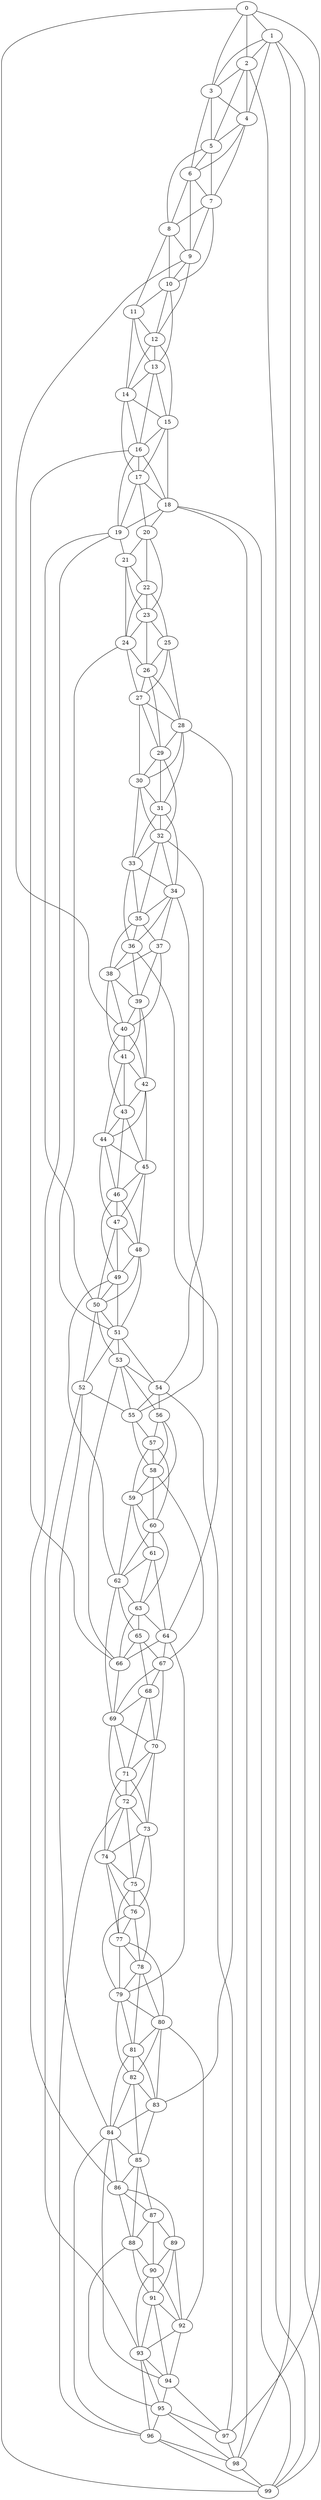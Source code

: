 strict graph "watts_strogatz_graph(100,6,0.1)" {
0;
1;
2;
3;
4;
5;
6;
7;
8;
9;
10;
11;
12;
13;
14;
15;
16;
17;
18;
19;
20;
21;
22;
23;
24;
25;
26;
27;
28;
29;
30;
31;
32;
33;
34;
35;
36;
37;
38;
39;
40;
41;
42;
43;
44;
45;
46;
47;
48;
49;
50;
51;
52;
53;
54;
55;
56;
57;
58;
59;
60;
61;
62;
63;
64;
65;
66;
67;
68;
69;
70;
71;
72;
73;
74;
75;
76;
77;
78;
79;
80;
81;
82;
83;
84;
85;
86;
87;
88;
89;
90;
91;
92;
93;
94;
95;
96;
97;
98;
99;
0 -- 1  [is_available=True, prob="0.945675697075"];
0 -- 2  [is_available=True, prob="0.588497943268"];
0 -- 3  [is_available=True, prob="0.973732376811"];
0 -- 97  [is_available=True, prob="0.689783052143"];
0 -- 99  [is_available=True, prob="1.0"];
1 -- 2  [is_available=True, prob="0.0608425571659"];
1 -- 99  [is_available=True, prob="1.0"];
1 -- 4  [is_available=True, prob="1.0"];
1 -- 98  [is_available=True, prob="1.0"];
1 -- 3  [is_available=True, prob="1.0"];
2 -- 3  [is_available=True, prob="1.0"];
2 -- 4  [is_available=True, prob="0.027327193284"];
2 -- 5  [is_available=True, prob="0.991213503149"];
2 -- 99  [is_available=True, prob="0.872320473351"];
3 -- 4  [is_available=True, prob="0.470638281699"];
3 -- 5  [is_available=True, prob="1.0"];
3 -- 6  [is_available=True, prob="0.174174660132"];
4 -- 5  [is_available=True, prob="0.388003203139"];
4 -- 6  [is_available=True, prob="0.487044724969"];
4 -- 7  [is_available=True, prob="1.0"];
5 -- 6  [is_available=True, prob="1.0"];
5 -- 7  [is_available=True, prob="0.819592998545"];
5 -- 8  [is_available=True, prob="1.0"];
6 -- 7  [is_available=True, prob="0.981182528527"];
6 -- 8  [is_available=True, prob="0.498811730705"];
6 -- 9  [is_available=True, prob="1.0"];
7 -- 8  [is_available=True, prob="0.145121958346"];
7 -- 9  [is_available=True, prob="0.231389432354"];
7 -- 10  [is_available=True, prob="1.0"];
8 -- 9  [is_available=True, prob="0.956679931054"];
8 -- 10  [is_available=True, prob="0.696807283495"];
8 -- 11  [is_available=True, prob="0.305289095011"];
9 -- 10  [is_available=True, prob="0.114063756074"];
9 -- 12  [is_available=True, prob="1.0"];
9 -- 40  [is_available=True, prob="0.0715410196385"];
10 -- 11  [is_available=True, prob="1.0"];
10 -- 12  [is_available=True, prob="0.269304677225"];
10 -- 13  [is_available=True, prob="0.841454812121"];
11 -- 12  [is_available=True, prob="0.0653610785214"];
11 -- 13  [is_available=True, prob="1.0"];
11 -- 14  [is_available=True, prob="0.84863083767"];
12 -- 13  [is_available=True, prob="0.747642590193"];
12 -- 14  [is_available=True, prob="0.32120613563"];
12 -- 15  [is_available=True, prob="0.0228906921652"];
13 -- 14  [is_available=True, prob="1.0"];
13 -- 15  [is_available=True, prob="0.986683253302"];
13 -- 16  [is_available=True, prob="0.562858831762"];
14 -- 15  [is_available=True, prob="0.126986266287"];
14 -- 16  [is_available=True, prob="0.332332724796"];
14 -- 17  [is_available=True, prob="1.0"];
15 -- 16  [is_available=True, prob="0.413339140205"];
15 -- 17  [is_available=True, prob="1.0"];
15 -- 18  [is_available=True, prob="0.199582258877"];
16 -- 66  [is_available=True, prob="0.340084423833"];
16 -- 17  [is_available=True, prob="0.0289193263763"];
16 -- 18  [is_available=True, prob="1.0"];
16 -- 19  [is_available=True, prob="0.707554942275"];
17 -- 18  [is_available=True, prob="1.0"];
17 -- 19  [is_available=True, prob="0.56606208042"];
17 -- 20  [is_available=True, prob="0.0109122606501"];
18 -- 98  [is_available=True, prob="0.0963839085555"];
18 -- 99  [is_available=True, prob="0.232988064491"];
18 -- 19  [is_available=True, prob="0.749822211949"];
18 -- 20  [is_available=True, prob="1.0"];
19 -- 50  [is_available=True, prob="1.0"];
19 -- 21  [is_available=True, prob="0.771954395785"];
19 -- 86  [is_available=True, prob="0.314069850915"];
20 -- 21  [is_available=True, prob="0.152846079217"];
20 -- 22  [is_available=True, prob="0.126968589327"];
20 -- 23  [is_available=True, prob="1.0"];
21 -- 22  [is_available=True, prob="0.04142705327"];
21 -- 23  [is_available=True, prob="0.745156470543"];
21 -- 24  [is_available=True, prob="0.347204211838"];
22 -- 23  [is_available=True, prob="0.50382352436"];
22 -- 24  [is_available=True, prob="0.453630317058"];
22 -- 25  [is_available=True, prob="0.779499186069"];
23 -- 24  [is_available=True, prob="1.0"];
23 -- 25  [is_available=True, prob="0.94669092892"];
23 -- 26  [is_available=True, prob="0.437830259145"];
24 -- 51  [is_available=True, prob="0.867730947449"];
24 -- 26  [is_available=True, prob="0.542914784797"];
24 -- 27  [is_available=True, prob="0.139512933944"];
25 -- 26  [is_available=True, prob="0.949264686526"];
25 -- 27  [is_available=True, prob="1.0"];
25 -- 28  [is_available=True, prob="0.00516489860718"];
26 -- 27  [is_available=True, prob="0.857359939592"];
26 -- 28  [is_available=True, prob="0.591956399939"];
26 -- 29  [is_available=True, prob="0.130229966007"];
27 -- 28  [is_available=True, prob="1.0"];
27 -- 29  [is_available=True, prob="0.466284853635"];
27 -- 30  [is_available=True, prob="1.0"];
28 -- 83  [is_available=True, prob="0.757420600323"];
28 -- 29  [is_available=True, prob="0.963289730389"];
28 -- 30  [is_available=True, prob="0.145068080434"];
28 -- 31  [is_available=True, prob="1.0"];
29 -- 32  [is_available=True, prob="0.270212647426"];
29 -- 30  [is_available=True, prob="1.0"];
29 -- 31  [is_available=True, prob="1.0"];
30 -- 32  [is_available=True, prob="0.667854567186"];
30 -- 33  [is_available=True, prob="0.455461855883"];
30 -- 31  [is_available=True, prob="1.0"];
31 -- 32  [is_available=True, prob="0.871887813645"];
31 -- 33  [is_available=True, prob="0.453716423483"];
31 -- 34  [is_available=True, prob="0.200949530878"];
32 -- 33  [is_available=True, prob="0.444403975162"];
32 -- 34  [is_available=True, prob="0.238150600897"];
32 -- 35  [is_available=True, prob="0.12326955359"];
32 -- 54  [is_available=True, prob="0.0548629098855"];
33 -- 34  [is_available=True, prob="1.0"];
33 -- 35  [is_available=True, prob="0.565158040289"];
33 -- 36  [is_available=True, prob="0.688929903378"];
34 -- 35  [is_available=True, prob="0.624781016944"];
34 -- 36  [is_available=True, prob="0.64456006583"];
34 -- 37  [is_available=True, prob="0.708705534636"];
34 -- 55  [is_available=True, prob="0.42051854329"];
35 -- 36  [is_available=True, prob="0.0924447343742"];
35 -- 37  [is_available=True, prob="1.0"];
35 -- 38  [is_available=True, prob="0.395418933273"];
36 -- 64  [is_available=True, prob="1.0"];
36 -- 38  [is_available=True, prob="0.906395814032"];
36 -- 39  [is_available=True, prob="1.0"];
37 -- 38  [is_available=True, prob="0.443560431438"];
37 -- 39  [is_available=True, prob="0.204735517911"];
37 -- 40  [is_available=True, prob="1.0"];
38 -- 39  [is_available=True, prob="1.0"];
38 -- 40  [is_available=True, prob="0.953723648427"];
38 -- 41  [is_available=True, prob="0.584833161524"];
39 -- 40  [is_available=True, prob="1.0"];
39 -- 41  [is_available=True, prob="0.830382118624"];
39 -- 42  [is_available=True, prob="0.589971868486"];
40 -- 41  [is_available=True, prob="1.0"];
40 -- 42  [is_available=True, prob="0.206293137871"];
40 -- 43  [is_available=True, prob="0.765457069527"];
41 -- 42  [is_available=True, prob="0.482482071017"];
41 -- 43  [is_available=True, prob="1.0"];
41 -- 44  [is_available=True, prob="0.0962883012563"];
42 -- 43  [is_available=True, prob="1.0"];
42 -- 44  [is_available=True, prob="1.0"];
42 -- 45  [is_available=True, prob="0.217021141141"];
43 -- 44  [is_available=True, prob="0.981880868643"];
43 -- 45  [is_available=True, prob="0.322034060934"];
43 -- 46  [is_available=True, prob="0.369655142384"];
44 -- 45  [is_available=True, prob="0.560051159985"];
44 -- 46  [is_available=True, prob="1.0"];
44 -- 47  [is_available=True, prob="0.0923214306202"];
45 -- 46  [is_available=True, prob="1.0"];
45 -- 47  [is_available=True, prob="1.0"];
45 -- 48  [is_available=True, prob="0.618467820739"];
46 -- 47  [is_available=True, prob="0.254175853298"];
46 -- 48  [is_available=True, prob="0.768471660792"];
46 -- 49  [is_available=True, prob="0.0519149601328"];
47 -- 48  [is_available=True, prob="0.984003686895"];
47 -- 49  [is_available=True, prob="0.418003098579"];
47 -- 50  [is_available=True, prob="0.912045175014"];
48 -- 49  [is_available=True, prob="0.831490278195"];
48 -- 50  [is_available=True, prob="0.627329973726"];
48 -- 51  [is_available=True, prob="0.267782490197"];
49 -- 50  [is_available=True, prob="0.0279932807893"];
49 -- 51  [is_available=True, prob="0.045093916249"];
49 -- 62  [is_available=True, prob="1.0"];
50 -- 51  [is_available=True, prob="0.62538177734"];
50 -- 52  [is_available=True, prob="0.232617769203"];
50 -- 53  [is_available=True, prob="0.573286836654"];
51 -- 52  [is_available=True, prob="1.0"];
51 -- 53  [is_available=True, prob="0.845521168523"];
51 -- 54  [is_available=True, prob="0.325611977637"];
52 -- 84  [is_available=True, prob="0.705435232651"];
52 -- 55  [is_available=True, prob="1.0"];
52 -- 93  [is_available=True, prob="0.210044740354"];
53 -- 66  [is_available=True, prob="0.739607687263"];
53 -- 54  [is_available=True, prob="0.884040205847"];
53 -- 55  [is_available=True, prob="0.856712607636"];
53 -- 56  [is_available=True, prob="1.0"];
54 -- 97  [is_available=True, prob="0.0459633815748"];
54 -- 55  [is_available=True, prob="0.49523669645"];
54 -- 56  [is_available=True, prob="0.542351558675"];
55 -- 57  [is_available=True, prob="1.0"];
55 -- 58  [is_available=True, prob="0.416832174048"];
56 -- 57  [is_available=True, prob="0.715059308106"];
56 -- 58  [is_available=True, prob="0.246443635049"];
56 -- 59  [is_available=True, prob="1.0"];
57 -- 58  [is_available=True, prob="0.0974771971589"];
57 -- 59  [is_available=True, prob="0.0383989462128"];
57 -- 60  [is_available=True, prob="1.0"];
58 -- 67  [is_available=True, prob="1.0"];
58 -- 59  [is_available=True, prob="0.754153796534"];
58 -- 60  [is_available=True, prob="0.582620060559"];
59 -- 60  [is_available=True, prob="1.0"];
59 -- 61  [is_available=True, prob="0.542289490898"];
59 -- 62  [is_available=True, prob="0.0247062620353"];
60 -- 61  [is_available=True, prob="0.469946147016"];
60 -- 62  [is_available=True, prob="1.0"];
60 -- 63  [is_available=True, prob="1.0"];
61 -- 64  [is_available=True, prob="0.524347510428"];
61 -- 62  [is_available=True, prob="1.0"];
61 -- 63  [is_available=True, prob="0.760782672202"];
62 -- 65  [is_available=True, prob="0.98332119891"];
62 -- 69  [is_available=True, prob="1.0"];
62 -- 63  [is_available=True, prob="0.835314306627"];
63 -- 64  [is_available=True, prob="0.690711231989"];
63 -- 65  [is_available=True, prob="1.0"];
63 -- 66  [is_available=True, prob="0.554314923877"];
64 -- 66  [is_available=True, prob="0.457726954566"];
64 -- 67  [is_available=True, prob="1.0"];
64 -- 79  [is_available=True, prob="0.804290774866"];
65 -- 66  [is_available=True, prob="0.493904092415"];
65 -- 67  [is_available=True, prob="0.0944946528742"];
65 -- 68  [is_available=True, prob="1.0"];
66 -- 69  [is_available=True, prob="0.712755745992"];
67 -- 68  [is_available=True, prob="0.894890270468"];
67 -- 69  [is_available=True, prob="0.925069950457"];
67 -- 70  [is_available=True, prob="1.0"];
68 -- 69  [is_available=True, prob="0.821381856625"];
68 -- 70  [is_available=True, prob="1.0"];
68 -- 71  [is_available=True, prob="0.76058345573"];
69 -- 70  [is_available=True, prob="0.676481819349"];
69 -- 71  [is_available=True, prob="0.35850969971"];
69 -- 72  [is_available=True, prob="1.0"];
70 -- 71  [is_available=True, prob="0.433699292721"];
70 -- 72  [is_available=True, prob="1.0"];
70 -- 73  [is_available=True, prob="0.878499642201"];
71 -- 72  [is_available=True, prob="0.026610752174"];
71 -- 73  [is_available=True, prob="0.654500816341"];
71 -- 74  [is_available=True, prob="1.0"];
72 -- 96  [is_available=True, prob="0.774828678918"];
72 -- 73  [is_available=True, prob="0.401098149838"];
72 -- 74  [is_available=True, prob="0.0313968474188"];
72 -- 75  [is_available=True, prob="1.0"];
73 -- 74  [is_available=True, prob="0.560815934235"];
73 -- 75  [is_available=True, prob="0.0213429558804"];
73 -- 76  [is_available=True, prob="1.0"];
74 -- 75  [is_available=True, prob="1.0"];
74 -- 76  [is_available=True, prob="0.567780623653"];
74 -- 77  [is_available=True, prob="0.213612939578"];
75 -- 76  [is_available=True, prob="0.387986711985"];
75 -- 77  [is_available=True, prob="0.721940226948"];
75 -- 78  [is_available=True, prob="0.392781141329"];
76 -- 77  [is_available=True, prob="0.390474275971"];
76 -- 78  [is_available=True, prob="0.0774044624364"];
76 -- 79  [is_available=True, prob="0.371945384546"];
77 -- 78  [is_available=True, prob="0.163348634761"];
77 -- 79  [is_available=True, prob="0.685948723918"];
77 -- 80  [is_available=True, prob="0.28601768227"];
78 -- 79  [is_available=True, prob="0.405615121519"];
78 -- 80  [is_available=True, prob="0.452218141809"];
78 -- 81  [is_available=True, prob="0.0581395392867"];
79 -- 80  [is_available=True, prob="1.0"];
79 -- 81  [is_available=True, prob="0.879736078157"];
79 -- 82  [is_available=True, prob="0.851596165414"];
80 -- 81  [is_available=True, prob="0.525015401723"];
80 -- 82  [is_available=True, prob="1.0"];
80 -- 83  [is_available=True, prob="0.458844764162"];
80 -- 92  [is_available=True, prob="1.0"];
81 -- 82  [is_available=True, prob="0.169659404116"];
81 -- 83  [is_available=True, prob="0.146789004017"];
81 -- 84  [is_available=True, prob="0.292975707804"];
82 -- 83  [is_available=True, prob="0.200158488621"];
82 -- 84  [is_available=True, prob="0.762971957958"];
82 -- 85  [is_available=True, prob="0.00446392572704"];
83 -- 84  [is_available=True, prob="0.362094800651"];
83 -- 85  [is_available=True, prob="1.0"];
84 -- 96  [is_available=True, prob="0.259246603518"];
84 -- 85  [is_available=True, prob="1.0"];
84 -- 86  [is_available=True, prob="1.0"];
84 -- 94  [is_available=True, prob="1.0"];
85 -- 86  [is_available=True, prob="0.540902770004"];
85 -- 87  [is_available=True, prob="0.853744961168"];
85 -- 88  [is_available=True, prob="0.526548512005"];
86 -- 87  [is_available=True, prob="0.860563349054"];
86 -- 88  [is_available=True, prob="0.390198578224"];
86 -- 89  [is_available=True, prob="0.0493584976781"];
87 -- 88  [is_available=True, prob="1.0"];
87 -- 89  [is_available=True, prob="0.605077241237"];
87 -- 90  [is_available=True, prob="0.359786973114"];
88 -- 90  [is_available=True, prob="1.0"];
88 -- 91  [is_available=True, prob="0.741090649418"];
88 -- 95  [is_available=True, prob="0.290422201746"];
89 -- 90  [is_available=True, prob="1.0"];
89 -- 91  [is_available=True, prob="0.149421409039"];
89 -- 92  [is_available=True, prob="0.667401988351"];
90 -- 91  [is_available=True, prob="0.0133158604416"];
90 -- 92  [is_available=True, prob="0.512585759926"];
90 -- 93  [is_available=True, prob="0.760533307436"];
91 -- 92  [is_available=True, prob="0.901042548197"];
91 -- 93  [is_available=True, prob="0.989268572968"];
91 -- 94  [is_available=True, prob="0.0377895614082"];
92 -- 93  [is_available=True, prob="1.0"];
92 -- 94  [is_available=True, prob="0.528672338499"];
93 -- 96  [is_available=True, prob="0.0265581906621"];
93 -- 94  [is_available=True, prob="0.238025010846"];
93 -- 95  [is_available=True, prob="0.513802760727"];
94 -- 97  [is_available=True, prob="0.421137771326"];
94 -- 95  [is_available=True, prob="0.200328896375"];
95 -- 96  [is_available=True, prob="0.378903631574"];
95 -- 97  [is_available=True, prob="0.927390167043"];
95 -- 98  [is_available=True, prob="1.0"];
96 -- 98  [is_available=True, prob="0.375107291325"];
96 -- 99  [is_available=True, prob="0.831524265922"];
97 -- 98  [is_available=True, prob="0.92611351063"];
98 -- 99  [is_available=True, prob="0.73717827118"];
}

